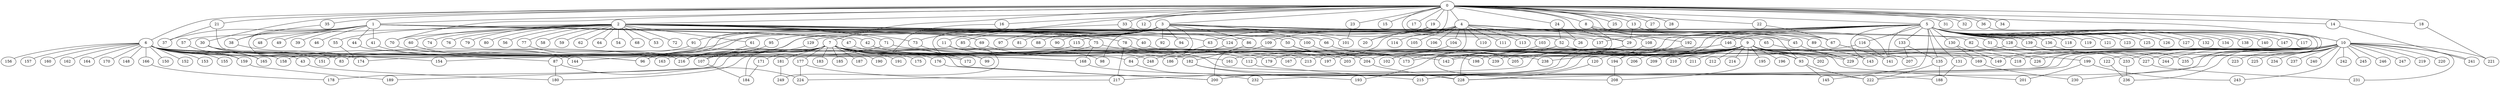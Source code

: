 
graph graphname {
    0 -- 1
0 -- 2
0 -- 3
0 -- 4
0 -- 5
0 -- 6
0 -- 7
0 -- 8
0 -- 9
0 -- 10
0 -- 11
0 -- 12
0 -- 13
0 -- 14
0 -- 15
0 -- 16
0 -- 17
0 -- 18
0 -- 19
0 -- 20
0 -- 21
0 -- 22
0 -- 23
0 -- 24
0 -- 25
0 -- 26
0 -- 27
0 -- 28
0 -- 29
0 -- 30
0 -- 31
0 -- 32
0 -- 33
0 -- 34
0 -- 35
0 -- 36
0 -- 70
1 -- 37
1 -- 38
1 -- 39
1 -- 40
1 -- 41
1 -- 42
1 -- 43
1 -- 44
1 -- 45
1 -- 46
1 -- 47
1 -- 48
1 -- 49
1 -- 50
1 -- 51
1 -- 52
2 -- 53
2 -- 54
2 -- 55
2 -- 56
2 -- 57
2 -- 58
2 -- 59
2 -- 60
2 -- 61
2 -- 62
2 -- 63
2 -- 64
2 -- 65
2 -- 66
2 -- 67
2 -- 68
2 -- 69
2 -- 70
2 -- 71
2 -- 72
2 -- 73
2 -- 74
2 -- 75
2 -- 76
2 -- 77
2 -- 78
2 -- 79
2 -- 80
3 -- 81
3 -- 82
3 -- 83
3 -- 84
3 -- 85
3 -- 86
3 -- 87
3 -- 88
3 -- 89
3 -- 90
3 -- 91
3 -- 92
3 -- 93
3 -- 94
3 -- 95
3 -- 96
3 -- 97
3 -- 98
3 -- 99
3 -- 100
3 -- 101
3 -- 137
4 -- 102
4 -- 103
4 -- 104
4 -- 105
4 -- 106
4 -- 107
4 -- 108
4 -- 109
4 -- 110
4 -- 111
4 -- 112
4 -- 113
4 -- 114
4 -- 151
4 -- 29
5 -- 128
5 -- 130
5 -- 131
5 -- 132
5 -- 133
5 -- 134
5 -- 129
5 -- 136
5 -- 137
5 -- 138
5 -- 139
5 -- 140
5 -- 141
5 -- 142
5 -- 143
5 -- 144
5 -- 145
5 -- 146
5 -- 147
5 -- 135
5 -- 115
5 -- 116
5 -- 117
5 -- 118
5 -- 119
5 -- 120
5 -- 121
5 -- 122
5 -- 123
5 -- 124
5 -- 125
5 -- 126
5 -- 127
5 -- 200
5 -- 179
6 -- 148
6 -- 149
6 -- 150
6 -- 151
6 -- 152
6 -- 153
6 -- 154
6 -- 155
6 -- 156
6 -- 157
6 -- 158
6 -- 159
6 -- 160
6 -- 161
6 -- 162
6 -- 163
6 -- 164
6 -- 165
6 -- 166
6 -- 167
6 -- 168
6 -- 169
6 -- 170
6 -- 84
7 -- 171
7 -- 172
7 -- 173
7 -- 174
7 -- 175
7 -- 176
7 -- 177
7 -- 178
7 -- 179
7 -- 180
7 -- 181
7 -- 182
7 -- 183
7 -- 184
7 -- 185
7 -- 186
7 -- 187
7 -- 188
7 -- 189
7 -- 190
7 -- 191
7 -- 239
8 -- 192
8 -- 193
8 -- 67
9 -- 194
9 -- 195
9 -- 196
9 -- 197
9 -- 198
9 -- 199
9 -- 200
9 -- 201
9 -- 202
9 -- 203
9 -- 204
9 -- 205
9 -- 206
9 -- 207
9 -- 208
9 -- 209
9 -- 210
9 -- 211
9 -- 212
9 -- 213
9 -- 214
9 -- 215
9 -- 216
9 -- 217
9 -- 218
9 -- 93
10 -- 219
10 -- 220
10 -- 221
10 -- 222
10 -- 223
10 -- 224
10 -- 225
10 -- 226
10 -- 227
10 -- 228
10 -- 229
10 -- 230
10 -- 231
10 -- 232
10 -- 233
10 -- 234
10 -- 235
10 -- 236
10 -- 237
10 -- 238
10 -- 239
10 -- 240
10 -- 241
10 -- 242
10 -- 243
10 -- 244
10 -- 245
10 -- 246
10 -- 247
10 -- 149
10 -- 167
10 -- 218
11 -- 248
11 -- 249
13 -- 141
13 -- 45
13 -- 29
14 -- 241
16 -- 172
18 -- 221
19 -- 63
19 -- 20
21 -- 37
21 -- 96
22 -- 67
23 -- 101
24 -- 52
24 -- 26
29 -- 228
29 -- 142
30 -- 174
30 -- 165
30 -- 96
33 -- 73
33 -- 124
35 -- 38
36 -- 235
38 -- 83
40 -- 142
41 -- 144
42 -- 213
43 -- 180
44 -- 87
45 -- 229
47 -- 200
50 -- 198
50 -- 204
51 -- 233
52 -- 208
52 -- 93
52 -- 102
55 -- 174
57 -- 159
60 -- 144
61 -- 216
63 -- 248
65 -- 229
66 -- 205
67 -- 141
69 -- 112
70 -- 216
71 -- 96
71 -- 238
73 -- 99
75 -- 96
75 -- 197
75 -- 168
77 -- 216
78 -- 217
78 -- 203
82 -- 226
84 -- 232
85 -- 98
86 -- 182
87 -- 224
87 -- 180
89 -- 143
91 -- 158
93 -- 145
93 -- 222
95 -- 107
100 -- 204
103 -- 173
104 -- 179
107 -- 184
108 -- 194
109 -- 200
112 -- 215
115 -- 154
116 -- 173
116 -- 141
120 -- 228
122 -- 236
124 -- 186
128 -- 227
128 -- 161
129 -- 216
130 -- 169
130 -- 149
131 -- 188
133 -- 135
133 -- 207
135 -- 188
135 -- 222
136 -- 235
139 -- 244
146 -- 163
146 -- 229
159 -- 189
166 -- 178
168 -- 222
169 -- 230
171 -- 184
176 -- 200
177 -- 224
177 -- 217
181 -- 249
182 -- 193
182 -- 228
192 -- 239
194 -- 208
199 -- 243
199 -- 201
204 -- 228
227 -- 231
233 -- 236

}
